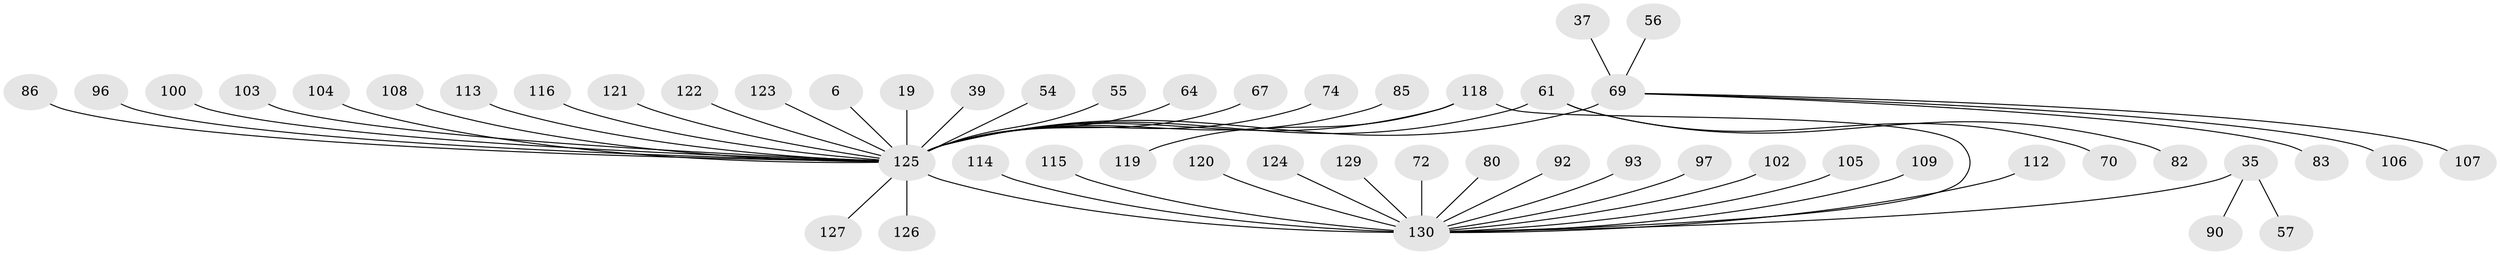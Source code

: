 // original degree distribution, {11: 0.007692307692307693, 25: 0.007692307692307693, 9: 0.023076923076923078, 4: 0.038461538461538464, 1: 0.5692307692307692, 7: 0.015384615384615385, 23: 0.007692307692307693, 5: 0.015384615384615385, 3: 0.12307692307692308, 2: 0.18461538461538463, 6: 0.007692307692307693}
// Generated by graph-tools (version 1.1) at 2025/51/03/04/25 21:51:26]
// undirected, 52 vertices, 52 edges
graph export_dot {
graph [start="1"]
  node [color=gray90,style=filled];
  6;
  19;
  35 [super="+12"];
  37;
  39;
  54 [super="+13+15"];
  55;
  56;
  57;
  61 [super="+50"];
  64;
  67;
  69 [super="+31+11+24"];
  70;
  72 [super="+51"];
  74;
  80;
  82;
  83;
  85;
  86;
  90;
  92;
  93 [super="+91"];
  96;
  97 [super="+77"];
  100;
  102;
  103;
  104;
  105 [super="+101"];
  106 [super="+53"];
  107;
  108 [super="+29"];
  109;
  112;
  113 [super="+110"];
  114;
  115 [super="+73"];
  116;
  118 [super="+81+111+87+99+68"];
  119;
  120 [super="+76"];
  121;
  122;
  123;
  124;
  125 [super="+88+94+26+78+10+23+52+9"];
  126 [super="+117"];
  127;
  129;
  130 [super="+98+2+28+22+42+46+48+58+59+63+71+75+128+79"];
  6 -- 125;
  19 -- 125;
  35 -- 57;
  35 -- 90;
  35 -- 130 [weight=3];
  37 -- 69;
  39 -- 125;
  54 -- 125;
  55 -- 125;
  56 -- 69;
  61 -- 70;
  61 -- 82;
  61 -- 125 [weight=3];
  64 -- 125;
  67 -- 125;
  69 -- 107;
  69 -- 83;
  69 -- 106;
  69 -- 125 [weight=5];
  72 -- 130 [weight=2];
  74 -- 125;
  80 -- 130;
  85 -- 125;
  86 -- 125;
  92 -- 130;
  93 -- 130;
  96 -- 125;
  97 -- 130;
  100 -- 125;
  102 -- 130;
  103 -- 125;
  104 -- 125;
  105 -- 130;
  108 -- 125 [weight=2];
  109 -- 130;
  112 -- 130;
  113 -- 125;
  114 -- 130;
  115 -- 130;
  116 -- 125;
  118 -- 130 [weight=2];
  118 -- 119;
  118 -- 125 [weight=4];
  120 -- 130;
  121 -- 125;
  122 -- 125;
  123 -- 125;
  124 -- 130;
  125 -- 126 [weight=2];
  125 -- 130 [weight=8];
  125 -- 127;
  129 -- 130;
}
